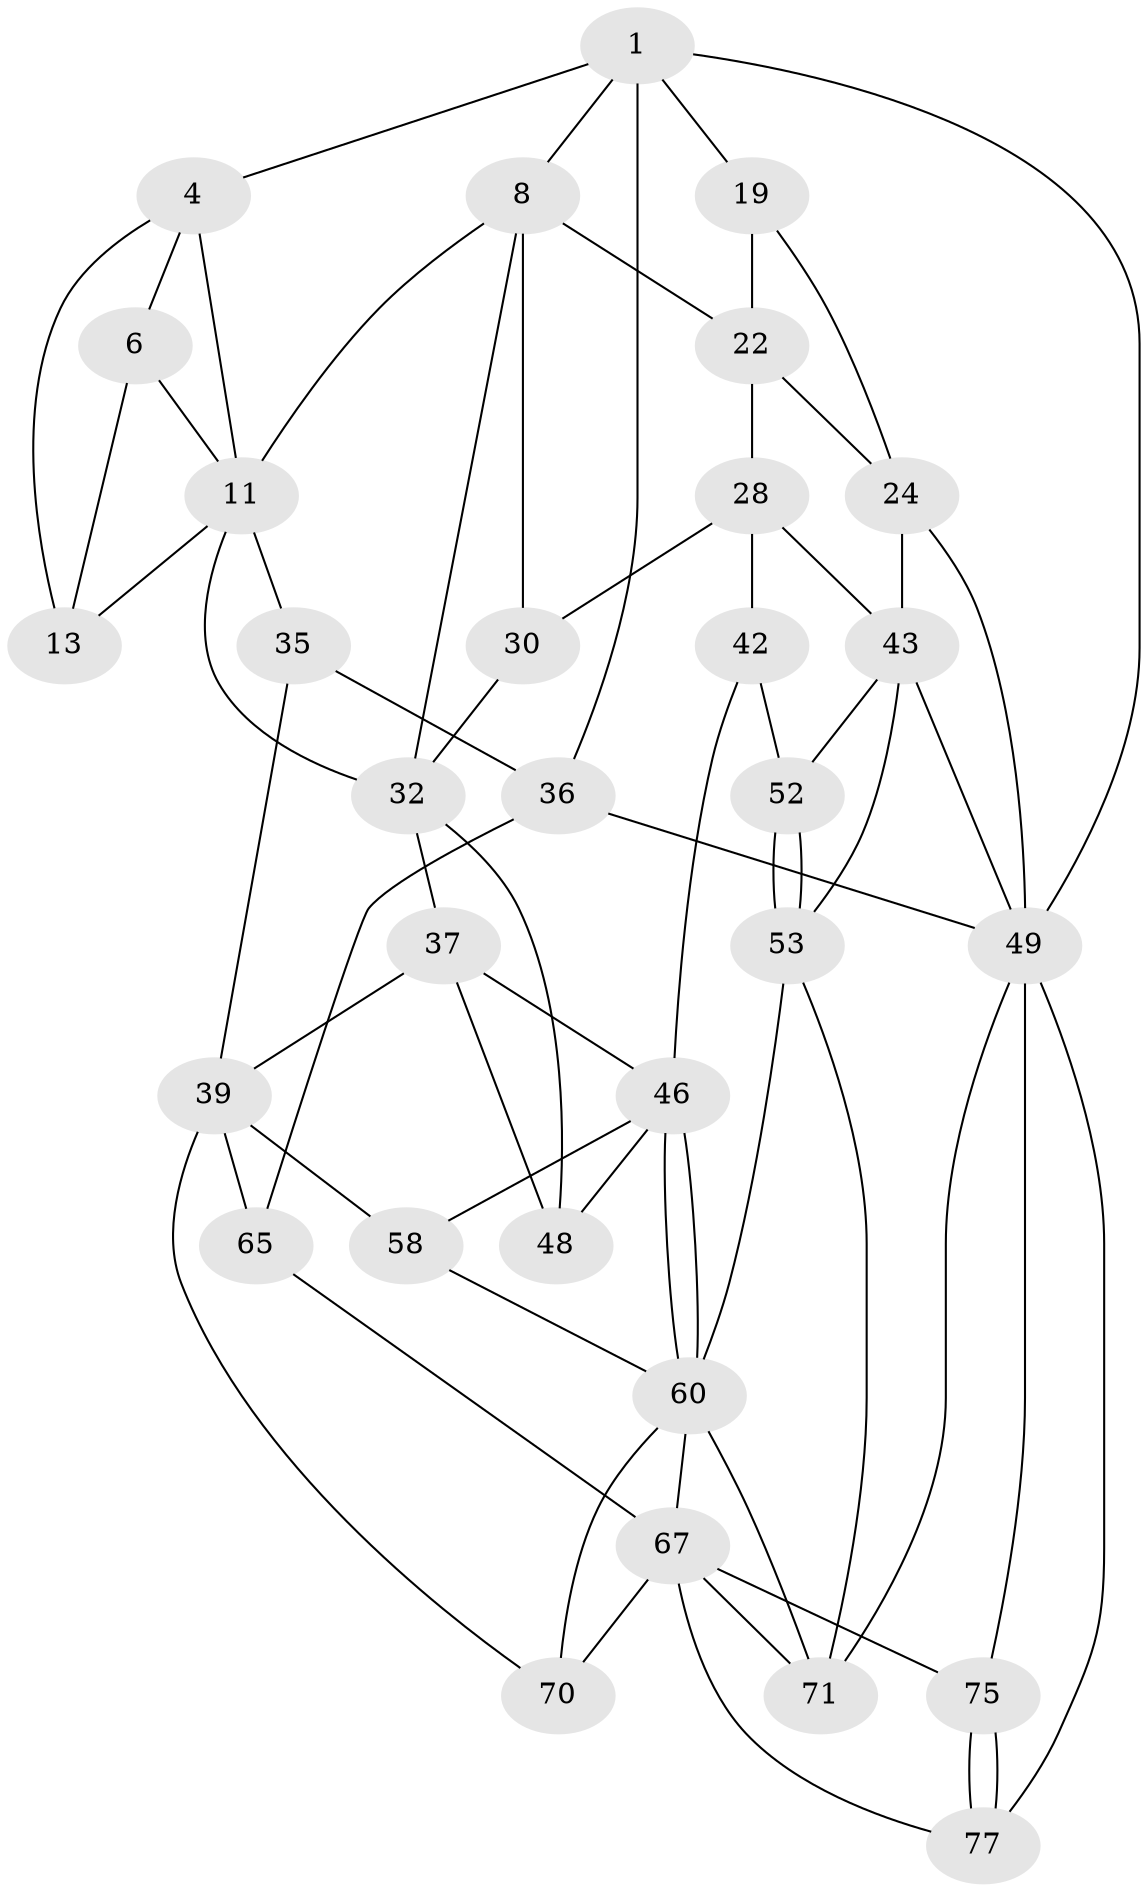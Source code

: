 // original degree distribution, {3: 0.02564102564102564, 5: 0.5128205128205128, 4: 0.24358974358974358, 6: 0.21794871794871795}
// Generated by graph-tools (version 1.1) at 2025/21/03/04/25 18:21:07]
// undirected, 31 vertices, 66 edges
graph export_dot {
graph [start="1"]
  node [color=gray90,style=filled];
  1 [pos="+0.7456157584389087+0",super="+7+2"];
  4 [pos="+0+0",super="+5"];
  6 [pos="+0.5208411572392829+0",super="+12"];
  8 [pos="+0.6989201078292389+0.11879262486423209",super="+9"];
  11 [pos="+0.4850410514337328+0.11857761057651976",super="+16"];
  13 [pos="+0.339393520537854+0.05116896699050968",super="+15+14"];
  19 [pos="+0.8961720636728604+0.07741959430520166",super="+20+21"];
  22 [pos="+0.8628557244826017+0.17207714429398974",super="+23+27"];
  24 [pos="+1+0.2666971210448946",super="+26+25"];
  28 [pos="+0.7415439909188621+0.2333552572734927",super="+29+31"];
  30 [pos="+0.6361255414095462+0.3340769241636142"];
  32 [pos="+0.4563441958628442+0.245562700068092",super="+33+34"];
  35 [pos="+0.13596869196227912+0.21764028614742226",super="+40"];
  36 [pos="+0+0.2843745373600525",super="+54"];
  37 [pos="+0.37592543779249404+0.3596308666822414",super="+38"];
  39 [pos="+0.12238288476087104+0.49583584210085363",super="+59"];
  42 [pos="+0.7368210063740143+0.3860726715106562",super="+45"];
  43 [pos="+0.896610256259407+0.3740132681264662",super="+44+51"];
  46 [pos="+0.6223071806609055+0.5485164327292693",super="+47"];
  48 [pos="+0.5892998935246021+0.4472687795438162"];
  49 [pos="+1+0.6503708432783912",super="+50+57"];
  52 [pos="+0.8565921455803643+0.5381320998559195"];
  53 [pos="+0.9079808964045+0.5848018019453515",super="+62"];
  58 [pos="+0.41559138519807187+0.6378896259236269"];
  60 [pos="+0.6230994681699039+0.5601052698407106",super="+61+63"];
  65 [pos="+0+1"];
  67 [pos="+0.607560831675854+0.849569678902404",super="+74+68"];
  70 [pos="+0.4853842235815045+0.7619055194708254"];
  71 [pos="+0.8028695097273031+0.7263363807961895",super="+73"];
  75 [pos="+0.8569331538244976+0.8931121464321047"];
  77 [pos="+0.8854753694353383+1"];
  1 -- 8;
  1 -- 19 [weight=2];
  1 -- 4;
  1 -- 36 [weight=2];
  1 -- 49;
  4 -- 6;
  4 -- 13;
  4 -- 11;
  6 -- 11;
  6 -- 13;
  8 -- 22;
  8 -- 32;
  8 -- 11;
  8 -- 30;
  11 -- 32;
  11 -- 35;
  11 -- 13;
  19 -- 24 [weight=2];
  19 -- 22;
  22 -- 28 [weight=2];
  22 -- 24;
  24 -- 43;
  24 -- 49;
  28 -- 42 [weight=2];
  28 -- 30;
  28 -- 43;
  30 -- 32;
  32 -- 37;
  32 -- 48;
  35 -- 36 [weight=2];
  35 -- 39;
  36 -- 65;
  36 -- 49;
  37 -- 48;
  37 -- 39;
  37 -- 46;
  39 -- 65;
  39 -- 58;
  39 -- 70;
  42 -- 52;
  42 -- 46;
  43 -- 52;
  43 -- 53;
  43 -- 49;
  46 -- 60;
  46 -- 60;
  46 -- 48;
  46 -- 58;
  49 -- 75;
  49 -- 71;
  49 -- 77;
  52 -- 53;
  52 -- 53;
  53 -- 71;
  53 -- 60;
  58 -- 60;
  60 -- 70;
  60 -- 67;
  60 -- 71;
  65 -- 67;
  67 -- 75;
  67 -- 71;
  67 -- 77;
  67 -- 70;
  75 -- 77;
  75 -- 77;
}
